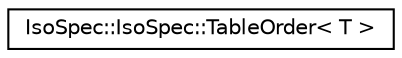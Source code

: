 digraph "Graphical Class Hierarchy"
{
  edge [fontname="Helvetica",fontsize="10",labelfontname="Helvetica",labelfontsize="10"];
  node [fontname="Helvetica",fontsize="10",shape=record];
  rankdir="LR";
  Node0 [label="IsoSpec::IsoSpec::TableOrder\< T \>",height=0.2,width=0.4,color="black", fillcolor="white", style="filled",URL="$class_iso_spec_1_1_iso_spec_1_1_table_order.html"];
}
